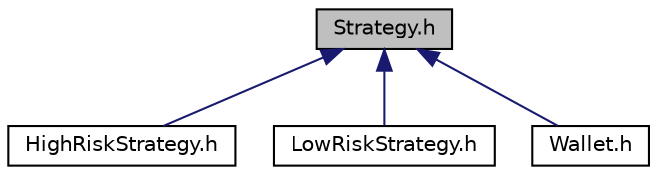 digraph "Strategy.h"
{
 // LATEX_PDF_SIZE
  edge [fontname="Helvetica",fontsize="10",labelfontname="Helvetica",labelfontsize="10"];
  node [fontname="Helvetica",fontsize="10",shape=record];
  Node1 [label="Strategy.h",height=0.2,width=0.4,color="black", fillcolor="grey75", style="filled", fontcolor="black",tooltip=" "];
  Node1 -> Node2 [dir="back",color="midnightblue",fontsize="10",style="solid",fontname="Helvetica"];
  Node2 [label="HighRiskStrategy.h",height=0.2,width=0.4,color="black", fillcolor="white", style="filled",URL="$HighRiskStrategy_8h.html",tooltip=" "];
  Node1 -> Node3 [dir="back",color="midnightblue",fontsize="10",style="solid",fontname="Helvetica"];
  Node3 [label="LowRiskStrategy.h",height=0.2,width=0.4,color="black", fillcolor="white", style="filled",URL="$LowRiskStrategy_8h.html",tooltip=" "];
  Node1 -> Node4 [dir="back",color="midnightblue",fontsize="10",style="solid",fontname="Helvetica"];
  Node4 [label="Wallet.h",height=0.2,width=0.4,color="black", fillcolor="white", style="filled",URL="$Wallet_8h.html",tooltip=" "];
}
